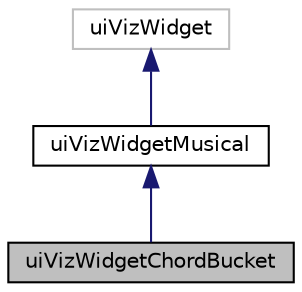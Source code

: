 digraph "uiVizWidgetChordBucket"
{
 // LATEX_PDF_SIZE
  edge [fontname="Helvetica",fontsize="10",labelfontname="Helvetica",labelfontsize="10"];
  node [fontname="Helvetica",fontsize="10",shape=record];
  Node1 [label="uiVizWidgetChordBucket",height=0.2,width=0.4,color="black", fillcolor="grey75", style="filled", fontcolor="black",tooltip=" "];
  Node2 -> Node1 [dir="back",color="midnightblue",fontsize="10",style="solid",fontname="Helvetica"];
  Node2 [label="uiVizWidgetMusical",height=0.2,width=0.4,color="black", fillcolor="white", style="filled",URL="$classuiVizWidgetMusical.html",tooltip=" "];
  Node3 -> Node2 [dir="back",color="midnightblue",fontsize="10",style="solid",fontname="Helvetica"];
  Node3 [label="uiVizWidget",height=0.2,width=0.4,color="grey75", fillcolor="white", style="filled",tooltip=" "];
}
